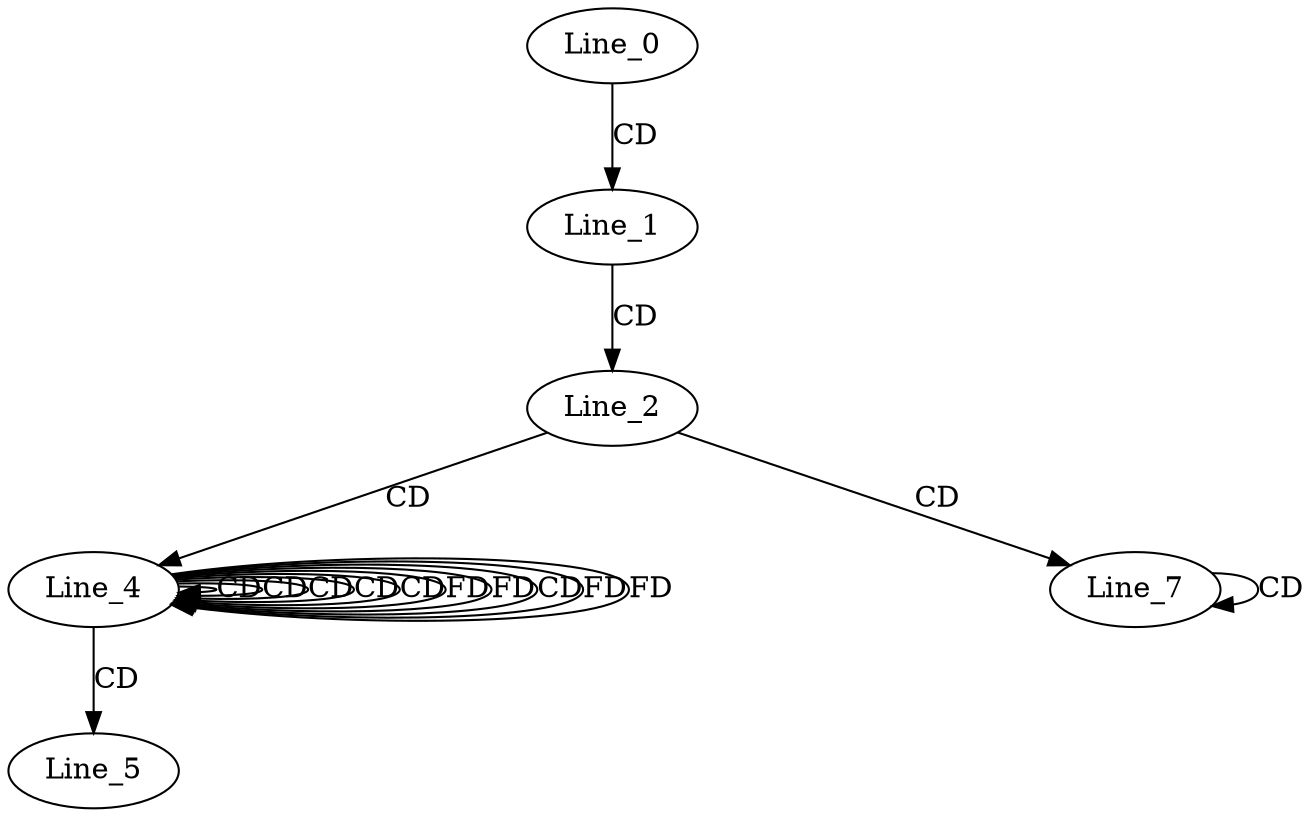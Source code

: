 digraph G {
  Line_0;
  Line_1;
  Line_2;
  Line_4;
  Line_4;
  Line_4;
  Line_4;
  Line_4;
  Line_4;
  Line_5;
  Line_7;
  Line_7;
  Line_0 -> Line_1 [ label="CD" ];
  Line_1 -> Line_2 [ label="CD" ];
  Line_2 -> Line_4 [ label="CD" ];
  Line_4 -> Line_4 [ label="CD" ];
  Line_4 -> Line_4 [ label="CD" ];
  Line_4 -> Line_4 [ label="CD" ];
  Line_4 -> Line_4 [ label="CD" ];
  Line_4 -> Line_4 [ label="CD" ];
  Line_4 -> Line_4 [ label="FD" ];
  Line_4 -> Line_4 [ label="FD" ];
  Line_4 -> Line_4 [ label="CD" ];
  Line_4 -> Line_5 [ label="CD" ];
  Line_2 -> Line_7 [ label="CD" ];
  Line_7 -> Line_7 [ label="CD" ];
  Line_4 -> Line_4 [ label="FD" ];
  Line_4 -> Line_4 [ label="FD" ];
}
